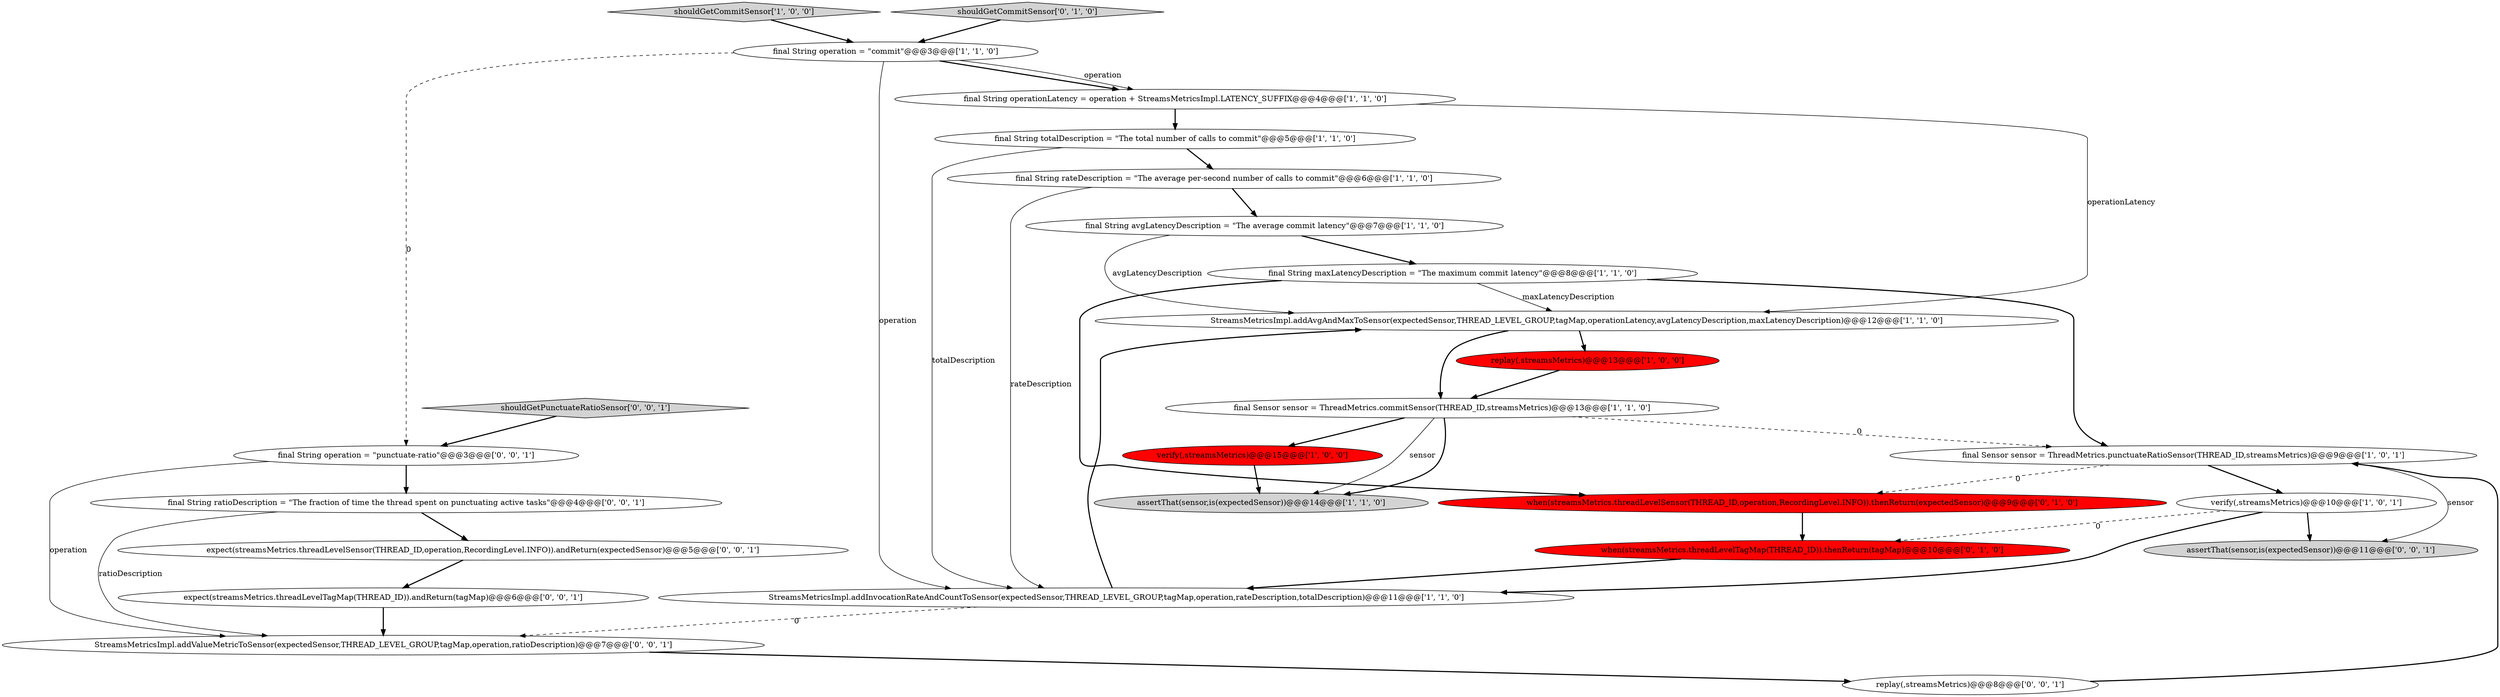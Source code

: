 digraph {
0 [style = filled, label = "final String operationLatency = operation + StreamsMetricsImpl.LATENCY_SUFFIX@@@4@@@['1', '1', '0']", fillcolor = white, shape = ellipse image = "AAA0AAABBB1BBB"];
9 [style = filled, label = "StreamsMetricsImpl.addAvgAndMaxToSensor(expectedSensor,THREAD_LEVEL_GROUP,tagMap,operationLatency,avgLatencyDescription,maxLatencyDescription)@@@12@@@['1', '1', '0']", fillcolor = white, shape = ellipse image = "AAA0AAABBB1BBB"];
13 [style = filled, label = "StreamsMetricsImpl.addInvocationRateAndCountToSensor(expectedSensor,THREAD_LEVEL_GROUP,tagMap,operation,rateDescription,totalDescription)@@@11@@@['1', '1', '0']", fillcolor = white, shape = ellipse image = "AAA0AAABBB1BBB"];
20 [style = filled, label = "final String operation = \"punctuate-ratio\"@@@3@@@['0', '0', '1']", fillcolor = white, shape = ellipse image = "AAA0AAABBB3BBB"];
21 [style = filled, label = "StreamsMetricsImpl.addValueMetricToSensor(expectedSensor,THREAD_LEVEL_GROUP,tagMap,operation,ratioDescription)@@@7@@@['0', '0', '1']", fillcolor = white, shape = ellipse image = "AAA0AAABBB3BBB"];
11 [style = filled, label = "verify(,streamsMetrics)@@@10@@@['1', '0', '1']", fillcolor = white, shape = ellipse image = "AAA0AAABBB1BBB"];
24 [style = filled, label = "expect(streamsMetrics.threadLevelTagMap(THREAD_ID)).andReturn(tagMap)@@@6@@@['0', '0', '1']", fillcolor = white, shape = ellipse image = "AAA0AAABBB3BBB"];
2 [style = filled, label = "final Sensor sensor = ThreadMetrics.commitSensor(THREAD_ID,streamsMetrics)@@@13@@@['1', '1', '0']", fillcolor = white, shape = ellipse image = "AAA0AAABBB1BBB"];
18 [style = filled, label = "replay(,streamsMetrics)@@@8@@@['0', '0', '1']", fillcolor = white, shape = ellipse image = "AAA0AAABBB3BBB"];
7 [style = filled, label = "replay(,streamsMetrics)@@@13@@@['1', '0', '0']", fillcolor = red, shape = ellipse image = "AAA1AAABBB1BBB"];
19 [style = filled, label = "assertThat(sensor,is(expectedSensor))@@@11@@@['0', '0', '1']", fillcolor = lightgray, shape = ellipse image = "AAA0AAABBB3BBB"];
3 [style = filled, label = "final String maxLatencyDescription = \"The maximum commit latency\"@@@8@@@['1', '1', '0']", fillcolor = white, shape = ellipse image = "AAA0AAABBB1BBB"];
5 [style = filled, label = "verify(,streamsMetrics)@@@15@@@['1', '0', '0']", fillcolor = red, shape = ellipse image = "AAA1AAABBB1BBB"];
16 [style = filled, label = "when(streamsMetrics.threadLevelSensor(THREAD_ID,operation,RecordingLevel.INFO)).thenReturn(expectedSensor)@@@9@@@['0', '1', '0']", fillcolor = red, shape = ellipse image = "AAA1AAABBB2BBB"];
4 [style = filled, label = "final String avgLatencyDescription = \"The average commit latency\"@@@7@@@['1', '1', '0']", fillcolor = white, shape = ellipse image = "AAA0AAABBB1BBB"];
12 [style = filled, label = "assertThat(sensor,is(expectedSensor))@@@14@@@['1', '1', '0']", fillcolor = lightgray, shape = ellipse image = "AAA0AAABBB1BBB"];
14 [style = filled, label = "shouldGetCommitSensor['1', '0', '0']", fillcolor = lightgray, shape = diamond image = "AAA0AAABBB1BBB"];
10 [style = filled, label = "final String rateDescription = \"The average per-second number of calls to commit\"@@@6@@@['1', '1', '0']", fillcolor = white, shape = ellipse image = "AAA0AAABBB1BBB"];
8 [style = filled, label = "final String totalDescription = \"The total number of calls to commit\"@@@5@@@['1', '1', '0']", fillcolor = white, shape = ellipse image = "AAA0AAABBB1BBB"];
17 [style = filled, label = "shouldGetCommitSensor['0', '1', '0']", fillcolor = lightgray, shape = diamond image = "AAA0AAABBB2BBB"];
23 [style = filled, label = "final String ratioDescription = \"The fraction of time the thread spent on punctuating active tasks\"@@@4@@@['0', '0', '1']", fillcolor = white, shape = ellipse image = "AAA0AAABBB3BBB"];
22 [style = filled, label = "expect(streamsMetrics.threadLevelSensor(THREAD_ID,operation,RecordingLevel.INFO)).andReturn(expectedSensor)@@@5@@@['0', '0', '1']", fillcolor = white, shape = ellipse image = "AAA0AAABBB3BBB"];
1 [style = filled, label = "final Sensor sensor = ThreadMetrics.punctuateRatioSensor(THREAD_ID,streamsMetrics)@@@9@@@['1', '0', '1']", fillcolor = white, shape = ellipse image = "AAA0AAABBB1BBB"];
6 [style = filled, label = "final String operation = \"commit\"@@@3@@@['1', '1', '0']", fillcolor = white, shape = ellipse image = "AAA0AAABBB1BBB"];
25 [style = filled, label = "shouldGetPunctuateRatioSensor['0', '0', '1']", fillcolor = lightgray, shape = diamond image = "AAA0AAABBB3BBB"];
15 [style = filled, label = "when(streamsMetrics.threadLevelTagMap(THREAD_ID)).thenReturn(tagMap)@@@10@@@['0', '1', '0']", fillcolor = red, shape = ellipse image = "AAA1AAABBB2BBB"];
16->15 [style = bold, label=""];
8->10 [style = bold, label=""];
4->3 [style = bold, label=""];
15->13 [style = bold, label=""];
3->1 [style = bold, label=""];
17->6 [style = bold, label=""];
9->2 [style = bold, label=""];
11->15 [style = dashed, label="0"];
6->20 [style = dashed, label="0"];
1->19 [style = solid, label="sensor"];
0->9 [style = solid, label="operationLatency"];
6->0 [style = bold, label=""];
2->12 [style = solid, label="sensor"];
3->16 [style = bold, label=""];
11->19 [style = bold, label=""];
6->0 [style = solid, label="operation"];
6->13 [style = solid, label="operation"];
9->7 [style = bold, label=""];
8->13 [style = solid, label="totalDescription"];
21->18 [style = bold, label=""];
2->12 [style = bold, label=""];
1->11 [style = bold, label=""];
25->20 [style = bold, label=""];
23->22 [style = bold, label=""];
13->21 [style = dashed, label="0"];
10->13 [style = solid, label="rateDescription"];
20->23 [style = bold, label=""];
18->1 [style = bold, label=""];
5->12 [style = bold, label=""];
20->21 [style = solid, label="operation"];
24->21 [style = bold, label=""];
7->2 [style = bold, label=""];
1->16 [style = dashed, label="0"];
11->13 [style = bold, label=""];
0->8 [style = bold, label=""];
10->4 [style = bold, label=""];
3->9 [style = solid, label="maxLatencyDescription"];
13->9 [style = bold, label=""];
2->1 [style = dashed, label="0"];
22->24 [style = bold, label=""];
23->21 [style = solid, label="ratioDescription"];
14->6 [style = bold, label=""];
4->9 [style = solid, label="avgLatencyDescription"];
2->5 [style = bold, label=""];
}
